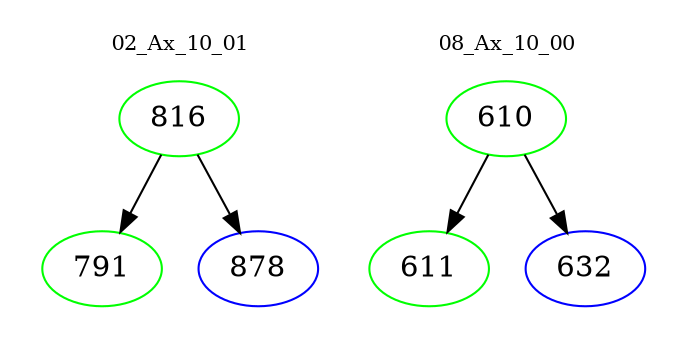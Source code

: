 digraph{
subgraph cluster_0 {
color = white
label = "02_Ax_10_01";
fontsize=10;
T0_816 [label="816", color="green"]
T0_816 -> T0_791 [color="black"]
T0_791 [label="791", color="green"]
T0_816 -> T0_878 [color="black"]
T0_878 [label="878", color="blue"]
}
subgraph cluster_1 {
color = white
label = "08_Ax_10_00";
fontsize=10;
T1_610 [label="610", color="green"]
T1_610 -> T1_611 [color="black"]
T1_611 [label="611", color="green"]
T1_610 -> T1_632 [color="black"]
T1_632 [label="632", color="blue"]
}
}
